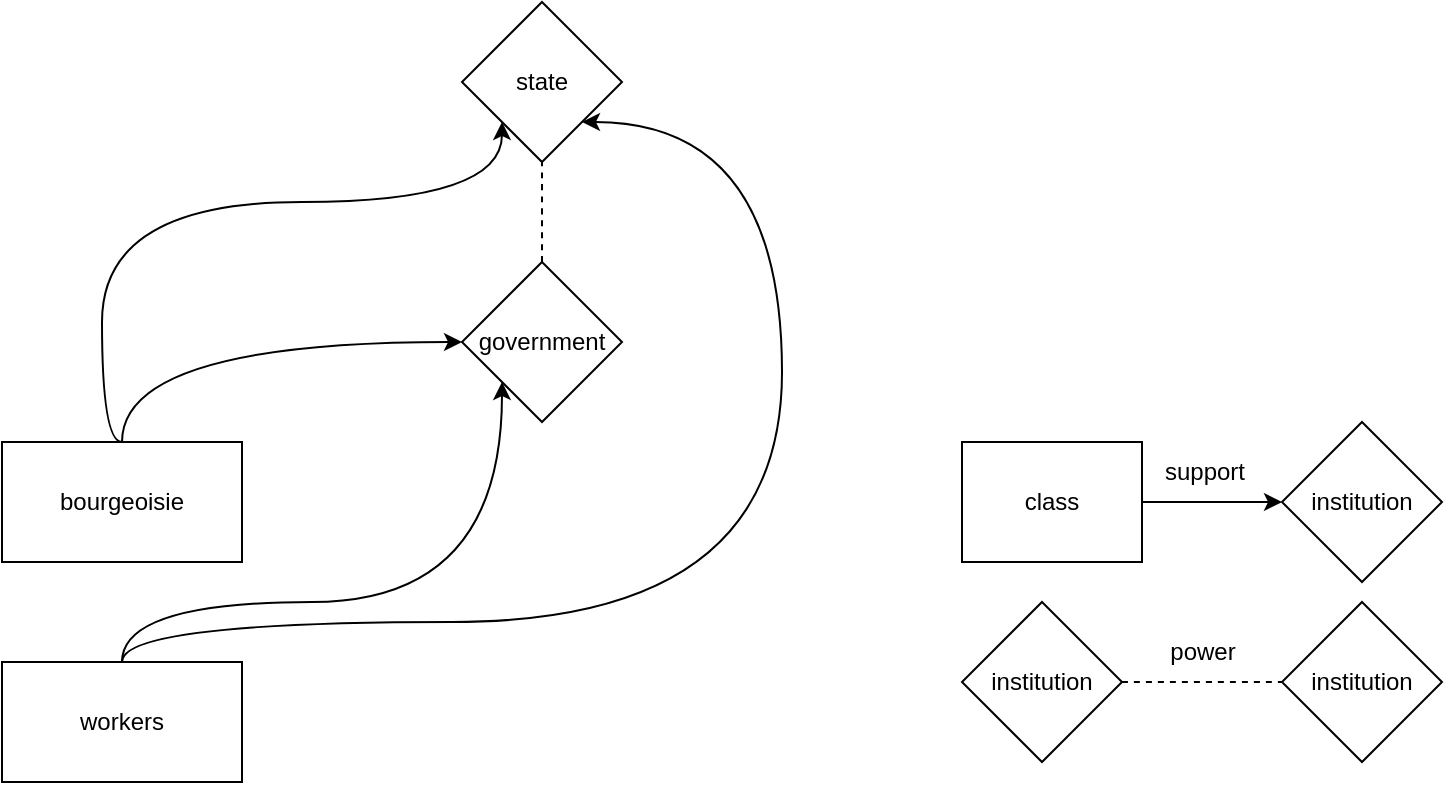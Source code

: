<mxfile>
    <diagram id="zsH57iihOm3SacWyMxE8" name="Page-1">
        <mxGraphModel dx="851" dy="602" grid="1" gridSize="10" guides="1" tooltips="1" connect="1" arrows="1" fold="1" page="1" pageScale="1" pageWidth="850" pageHeight="1100" math="0" shadow="0">
            <root>
                <mxCell id="0"/>
                <mxCell id="1" parent="0"/>
                <mxCell id="2" value="state" style="rhombus;whiteSpace=wrap;html=1;" vertex="1" parent="1">
                    <mxGeometry x="310" y="20" width="80" height="80" as="geometry"/>
                </mxCell>
                <mxCell id="7" style="edgeStyle=orthogonalEdgeStyle;html=1;exitX=0.5;exitY=0;exitDx=0;exitDy=0;entryX=0;entryY=0.5;entryDx=0;entryDy=0;curved=1;" edge="1" parent="1" source="4" target="6">
                    <mxGeometry relative="1" as="geometry"/>
                </mxCell>
                <mxCell id="4" value="&lt;span class=&quot;luna-form bold&quot;&gt;bourgeoisie&lt;/span&gt;" style="rounded=0;whiteSpace=wrap;html=1;" vertex="1" parent="1">
                    <mxGeometry x="80" y="240" width="120" height="60" as="geometry"/>
                </mxCell>
                <mxCell id="8" style="edgeStyle=orthogonalEdgeStyle;html=1;exitX=0.5;exitY=0;exitDx=0;exitDy=0;entryX=0;entryY=1;entryDx=0;entryDy=0;curved=1;" edge="1" parent="1" source="5" target="6">
                    <mxGeometry relative="1" as="geometry">
                        <Array as="points">
                            <mxPoint x="140" y="320"/>
                            <mxPoint x="330" y="320"/>
                        </Array>
                    </mxGeometry>
                </mxCell>
                <mxCell id="11" style="edgeStyle=orthogonalEdgeStyle;curved=1;html=1;exitX=0.5;exitY=0;exitDx=0;exitDy=0;entryX=1;entryY=1;entryDx=0;entryDy=0;" edge="1" parent="1" source="5" target="2">
                    <mxGeometry relative="1" as="geometry">
                        <Array as="points">
                            <mxPoint x="140" y="330"/>
                            <mxPoint x="470" y="330"/>
                            <mxPoint x="470" y="80"/>
                        </Array>
                    </mxGeometry>
                </mxCell>
                <mxCell id="5" value="workers" style="rounded=0;whiteSpace=wrap;html=1;" vertex="1" parent="1">
                    <mxGeometry x="80" y="350" width="120" height="60" as="geometry"/>
                </mxCell>
                <mxCell id="6" value="government" style="rhombus;whiteSpace=wrap;html=1;" vertex="1" parent="1">
                    <mxGeometry x="310" y="150" width="80" height="80" as="geometry"/>
                </mxCell>
                <mxCell id="9" value="" style="endArrow=none;dashed=1;html=1;curved=1;entryX=0.5;entryY=1;entryDx=0;entryDy=0;" edge="1" parent="1" source="6" target="2">
                    <mxGeometry width="50" height="50" relative="1" as="geometry">
                        <mxPoint x="400" y="240" as="sourcePoint"/>
                        <mxPoint x="450" y="190" as="targetPoint"/>
                    </mxGeometry>
                </mxCell>
                <mxCell id="10" style="edgeStyle=orthogonalEdgeStyle;html=1;exitX=0.5;exitY=0;exitDx=0;exitDy=0;entryX=0;entryY=1;entryDx=0;entryDy=0;curved=1;" edge="1" parent="1" source="4" target="2">
                    <mxGeometry relative="1" as="geometry">
                        <mxPoint x="150" y="250" as="sourcePoint"/>
                        <mxPoint x="320" y="200" as="targetPoint"/>
                        <Array as="points">
                            <mxPoint x="130" y="240"/>
                            <mxPoint x="130" y="120"/>
                            <mxPoint x="330" y="120"/>
                        </Array>
                    </mxGeometry>
                </mxCell>
                <mxCell id="12" value="institution" style="rhombus;whiteSpace=wrap;html=1;" vertex="1" parent="1">
                    <mxGeometry x="720" y="230" width="80" height="80" as="geometry"/>
                </mxCell>
                <mxCell id="13" value="class" style="rounded=0;whiteSpace=wrap;html=1;" vertex="1" parent="1">
                    <mxGeometry x="560" y="240" width="90" height="60" as="geometry"/>
                </mxCell>
                <mxCell id="14" value="" style="endArrow=classic;html=1;curved=1;entryX=0;entryY=0.5;entryDx=0;entryDy=0;" edge="1" parent="1" target="12">
                    <mxGeometry width="50" height="50" relative="1" as="geometry">
                        <mxPoint x="650" y="270" as="sourcePoint"/>
                        <mxPoint x="700" y="220" as="targetPoint"/>
                    </mxGeometry>
                </mxCell>
                <mxCell id="15" value="support" style="text;html=1;align=center;verticalAlign=middle;resizable=0;points=[];autosize=1;strokeColor=none;fillColor=none;" vertex="1" parent="1">
                    <mxGeometry x="651" y="240" width="60" height="30" as="geometry"/>
                </mxCell>
                <mxCell id="18" style="edgeStyle=orthogonalEdgeStyle;curved=1;html=1;exitX=1;exitY=0.5;exitDx=0;exitDy=0;entryX=0;entryY=0.5;entryDx=0;entryDy=0;dashed=1;endArrow=none;endFill=0;" edge="1" parent="1" source="16" target="17">
                    <mxGeometry relative="1" as="geometry"/>
                </mxCell>
                <mxCell id="16" value="institution" style="rhombus;whiteSpace=wrap;html=1;" vertex="1" parent="1">
                    <mxGeometry x="560" y="320" width="80" height="80" as="geometry"/>
                </mxCell>
                <mxCell id="17" value="institution" style="rhombus;whiteSpace=wrap;html=1;" vertex="1" parent="1">
                    <mxGeometry x="720" y="320" width="80" height="80" as="geometry"/>
                </mxCell>
                <mxCell id="19" value="power" style="text;html=1;align=center;verticalAlign=middle;resizable=0;points=[];autosize=1;strokeColor=none;fillColor=none;" vertex="1" parent="1">
                    <mxGeometry x="650" y="330" width="60" height="30" as="geometry"/>
                </mxCell>
            </root>
        </mxGraphModel>
    </diagram>
</mxfile>